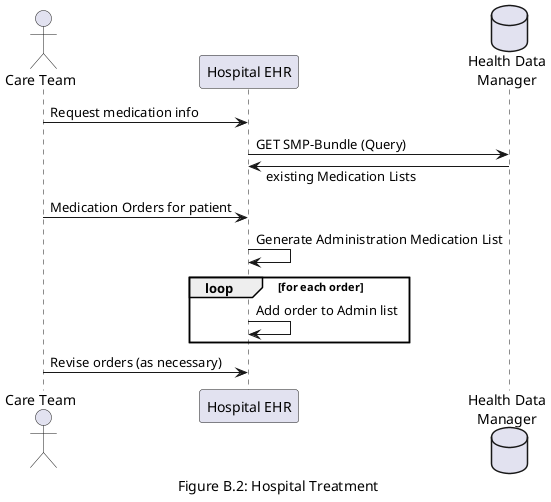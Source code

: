 @startuml
skinparam responseMessageBelowArrow true

actor "Care Team" as CT
participant "Hospital EHR" as EHR
database "Health Data\nManager" as HDM

CT -> EHR: Request medication info
EHR -> HDM: GET SMP-Bundle (Query)
EHR <- HDM: existing Medication Lists
CT -> EHR: Medication Orders for patient
EHR -> EHR: Generate Administration Medication List
  loop for each order
    EHR -> EHR: Add order to Admin list
  end
CT -> EHR: Revise orders (as necessary)

caption Figure B.2: Hospital Treatment
@enduml